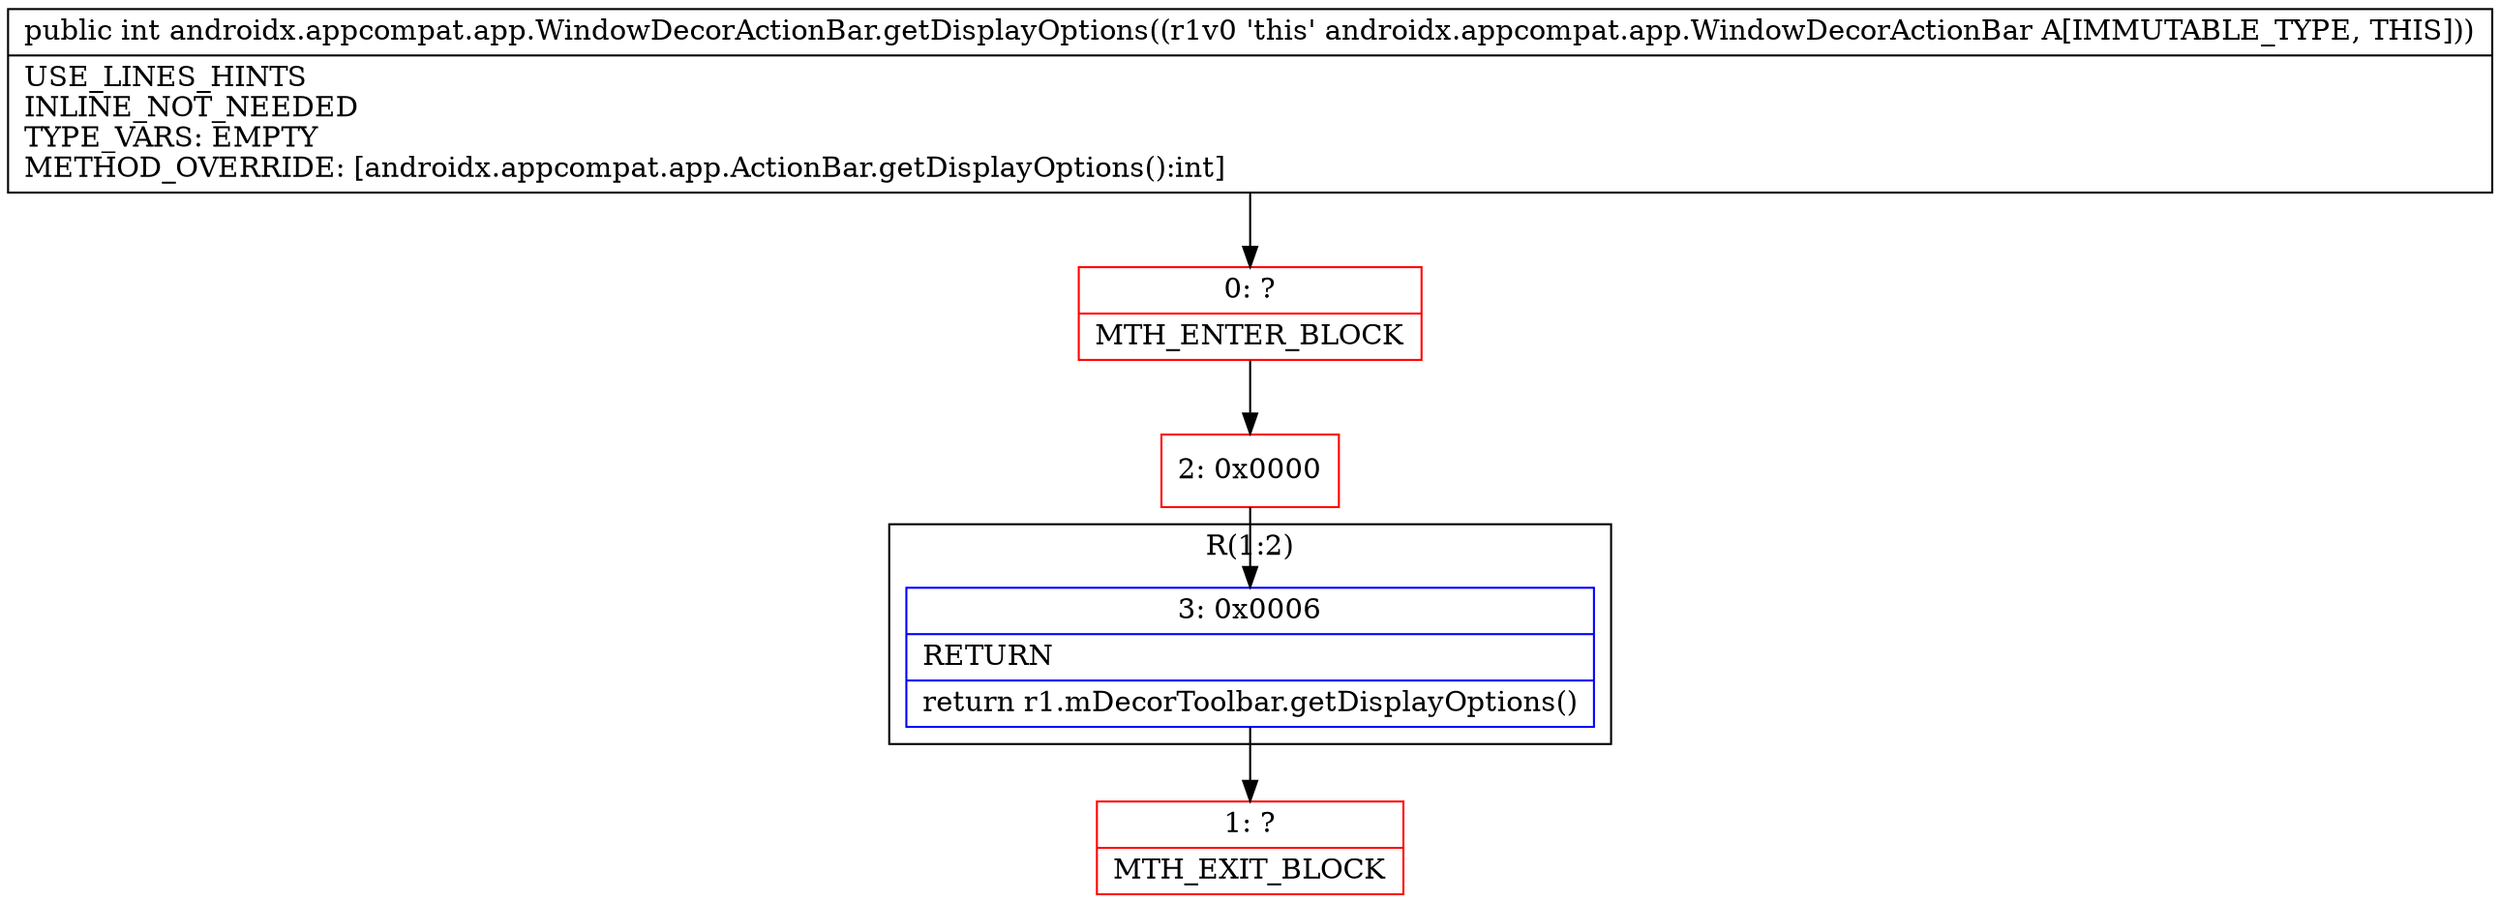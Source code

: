 digraph "CFG forandroidx.appcompat.app.WindowDecorActionBar.getDisplayOptions()I" {
subgraph cluster_Region_1729257622 {
label = "R(1:2)";
node [shape=record,color=blue];
Node_3 [shape=record,label="{3\:\ 0x0006|RETURN\l|return r1.mDecorToolbar.getDisplayOptions()\l}"];
}
Node_0 [shape=record,color=red,label="{0\:\ ?|MTH_ENTER_BLOCK\l}"];
Node_2 [shape=record,color=red,label="{2\:\ 0x0000}"];
Node_1 [shape=record,color=red,label="{1\:\ ?|MTH_EXIT_BLOCK\l}"];
MethodNode[shape=record,label="{public int androidx.appcompat.app.WindowDecorActionBar.getDisplayOptions((r1v0 'this' androidx.appcompat.app.WindowDecorActionBar A[IMMUTABLE_TYPE, THIS]))  | USE_LINES_HINTS\lINLINE_NOT_NEEDED\lTYPE_VARS: EMPTY\lMETHOD_OVERRIDE: [androidx.appcompat.app.ActionBar.getDisplayOptions():int]\l}"];
MethodNode -> Node_0;Node_3 -> Node_1;
Node_0 -> Node_2;
Node_2 -> Node_3;
}

